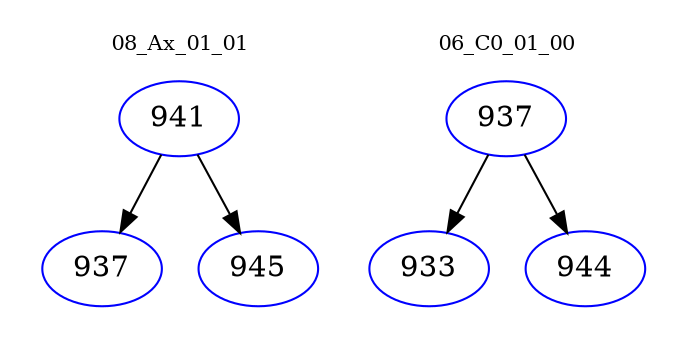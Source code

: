 digraph{
subgraph cluster_0 {
color = white
label = "08_Ax_01_01";
fontsize=10;
T0_941 [label="941", color="blue"]
T0_941 -> T0_937 [color="black"]
T0_937 [label="937", color="blue"]
T0_941 -> T0_945 [color="black"]
T0_945 [label="945", color="blue"]
}
subgraph cluster_1 {
color = white
label = "06_C0_01_00";
fontsize=10;
T1_937 [label="937", color="blue"]
T1_937 -> T1_933 [color="black"]
T1_933 [label="933", color="blue"]
T1_937 -> T1_944 [color="black"]
T1_944 [label="944", color="blue"]
}
}
